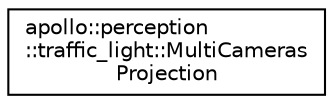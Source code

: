 digraph "Graphical Class Hierarchy"
{
  edge [fontname="Helvetica",fontsize="10",labelfontname="Helvetica",labelfontsize="10"];
  node [fontname="Helvetica",fontsize="10",shape=record];
  rankdir="LR";
  Node1 [label="apollo::perception\l::traffic_light::MultiCameras\lProjection",height=0.2,width=0.4,color="black", fillcolor="white", style="filled",URL="$classapollo_1_1perception_1_1traffic__light_1_1MultiCamerasProjection.html"];
}

